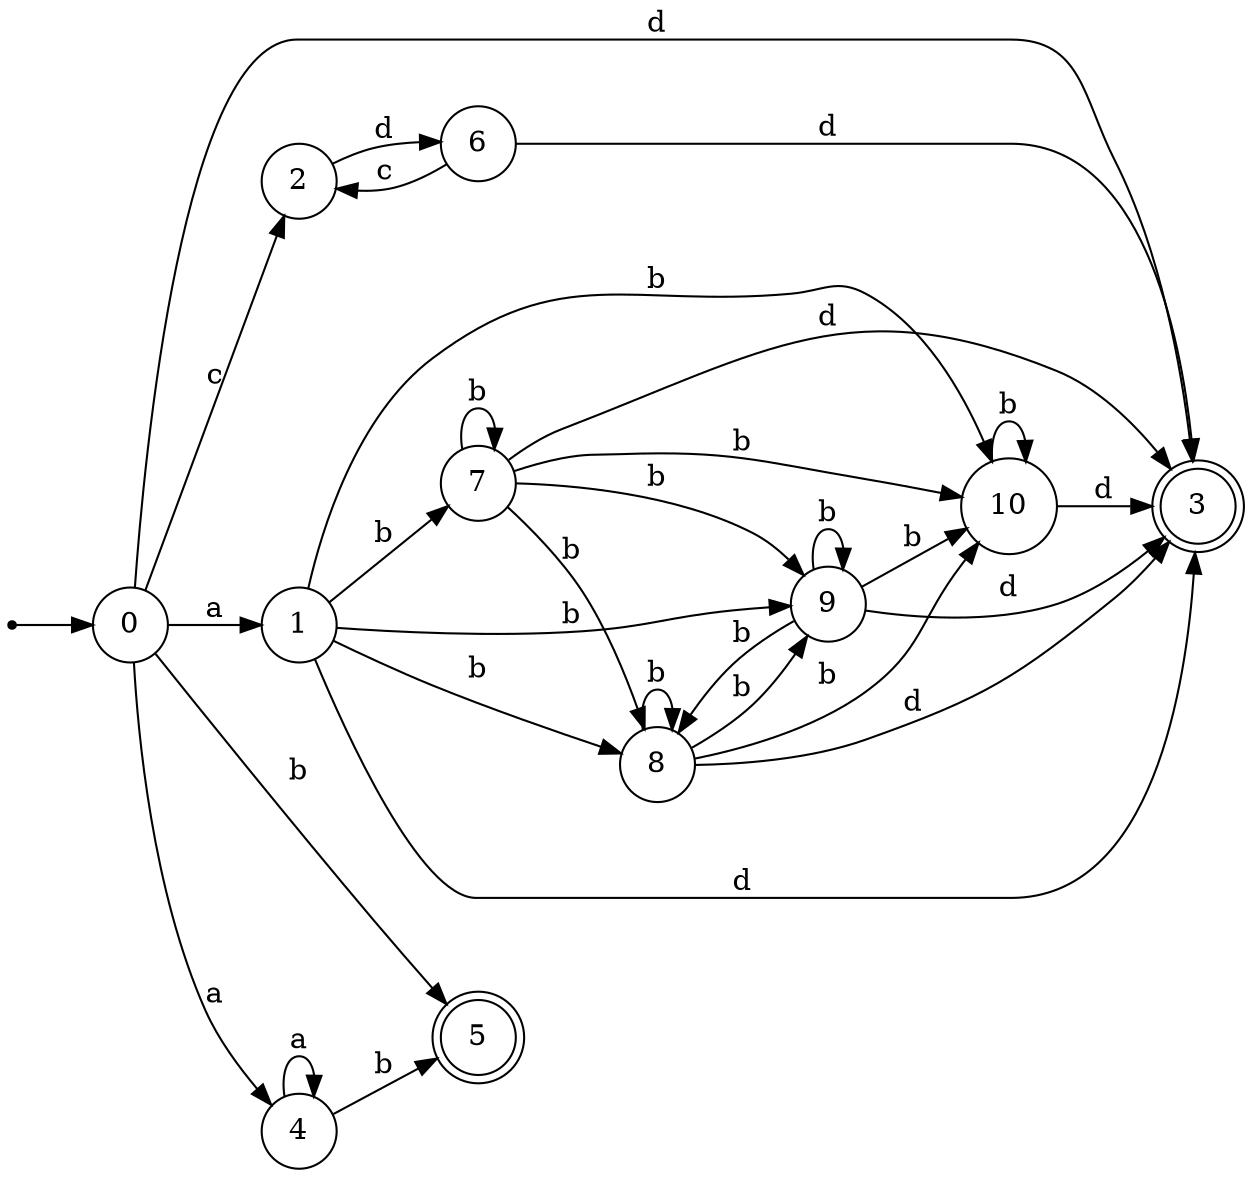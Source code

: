 digraph finite_state_machine {
rankdir=LR;
size="20,20";
node [shape = point]; "dummy0"
node [shape = circle]; "0";
"dummy0" -> "0";
node [shape = circle]; "1";
node [shape = circle]; "2";
node [shape = doublecircle]; "3";node [shape = circle]; "4";
node [shape = doublecircle]; "5";node [shape = circle]; "6";
node [shape = circle]; "7";
node [shape = circle]; "8";
node [shape = circle]; "9";
node [shape = circle]; "10";
"0" -> "1" [label = "a"];
 "0" -> "4" [label = "a"];
 "0" -> "2" [label = "c"];
 "0" -> "3" [label = "d"];
 "0" -> "5" [label = "b"];
 "4" -> "4" [label = "a"];
 "4" -> "5" [label = "b"];
 "2" -> "6" [label = "d"];
 "6" -> "2" [label = "c"];
 "6" -> "3" [label = "d"];
 "1" -> "8" [label = "b"];
 "1" -> "9" [label = "b"];
 "1" -> "10" [label = "b"];
 "1" -> "7" [label = "b"];
 "1" -> "3" [label = "d"];
 "10" -> "10" [label = "b"];
 "10" -> "3" [label = "d"];
 "9" -> "8" [label = "b"];
 "9" -> "9" [label = "b"];
 "9" -> "10" [label = "b"];
 "9" -> "3" [label = "d"];
 "8" -> "8" [label = "b"];
 "8" -> "9" [label = "b"];
 "8" -> "10" [label = "b"];
 "8" -> "3" [label = "d"];
 "7" -> "8" [label = "b"];
 "7" -> "9" [label = "b"];
 "7" -> "10" [label = "b"];
 "7" -> "7" [label = "b"];
 "7" -> "3" [label = "d"];
 }
